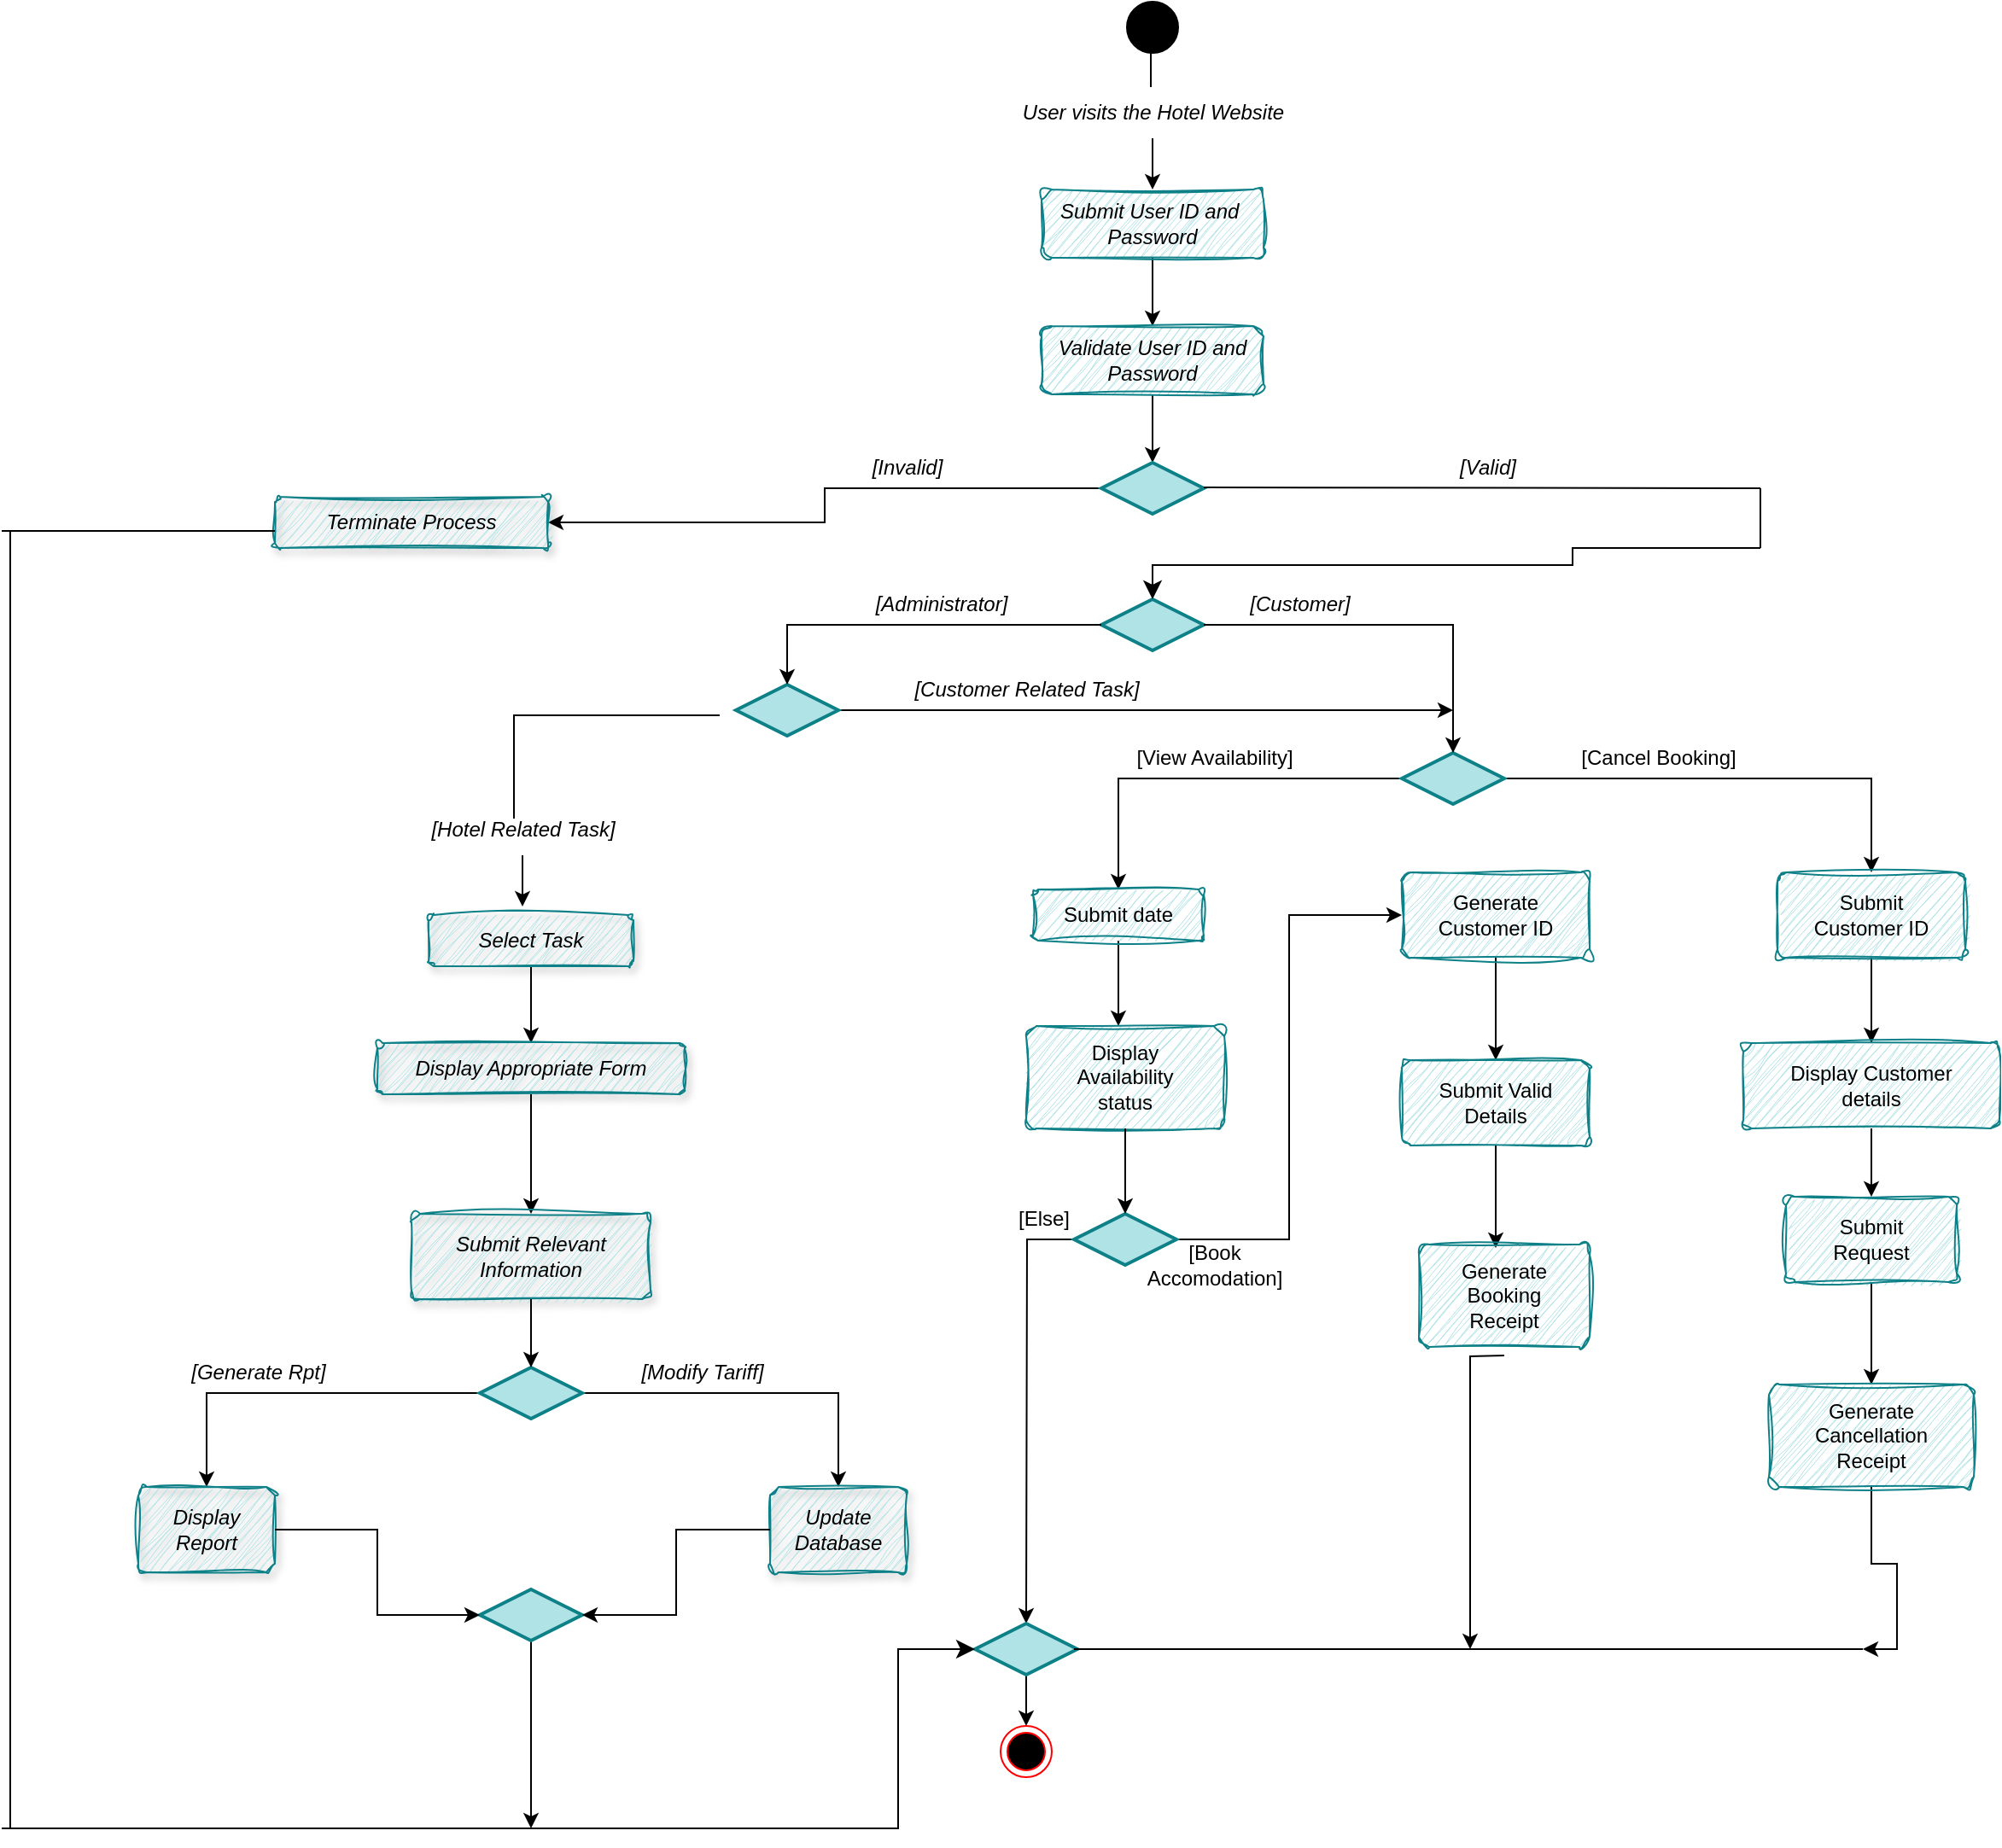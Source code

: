 <mxfile version="22.1.19" type="device">
  <diagram name="Page-1" id="UlVPT9qFUsme2XaE_61y">
    <mxGraphModel dx="1667" dy="446" grid="1" gridSize="10" guides="1" tooltips="1" connect="1" arrows="1" fold="1" page="1" pageScale="1" pageWidth="827" pageHeight="1169" math="0" shadow="0">
      <root>
        <mxCell id="0" />
        <mxCell id="1" parent="0" />
        <mxCell id="UsbeZPV4HFeAYJE8h_fC-1" value="" style="ellipse;whiteSpace=wrap;html=1;fillColor=#000000;" vertex="1" parent="1">
          <mxGeometry x="399" y="50" width="30" height="30" as="geometry" />
        </mxCell>
        <mxCell id="UsbeZPV4HFeAYJE8h_fC-4" value="" style="endArrow=none;html=1;rounded=0;edgeStyle=elbowEdgeStyle;elbow=vertical;" edge="1" parent="1">
          <mxGeometry relative="1" as="geometry">
            <mxPoint x="413" y="80" as="sourcePoint" />
            <mxPoint x="413" y="100" as="targetPoint" />
          </mxGeometry>
        </mxCell>
        <mxCell id="UsbeZPV4HFeAYJE8h_fC-10" style="edgeStyle=elbowEdgeStyle;rounded=0;orthogonalLoop=1;jettySize=auto;html=1;entryX=0.5;entryY=0;entryDx=0;entryDy=0;elbow=vertical;" edge="1" parent="1" source="UsbeZPV4HFeAYJE8h_fC-5" target="UsbeZPV4HFeAYJE8h_fC-6">
          <mxGeometry relative="1" as="geometry" />
        </mxCell>
        <mxCell id="UsbeZPV4HFeAYJE8h_fC-5" value="&lt;i&gt;User visits the Hotel Website&lt;/i&gt;" style="text;html=1;align=center;verticalAlign=middle;resizable=0;points=[];autosize=1;strokeColor=none;fillColor=none;" vertex="1" parent="1">
          <mxGeometry x="324" y="100" width="180" height="30" as="geometry" />
        </mxCell>
        <mxCell id="UsbeZPV4HFeAYJE8h_fC-12" style="edgeStyle=orthogonalEdgeStyle;rounded=0;orthogonalLoop=1;jettySize=auto;html=1;entryX=0.5;entryY=0;entryDx=0;entryDy=0;" edge="1" parent="1" source="UsbeZPV4HFeAYJE8h_fC-6" target="UsbeZPV4HFeAYJE8h_fC-11">
          <mxGeometry relative="1" as="geometry" />
        </mxCell>
        <mxCell id="UsbeZPV4HFeAYJE8h_fC-6" value="&lt;i&gt;Submit User ID and&amp;nbsp;&lt;br&gt;Password&lt;/i&gt;" style="whiteSpace=wrap;html=1;align=center;rounded=1;sketch=1;curveFitting=1;jiggle=2;fillColor=#b0e3e6;strokeColor=#0e8088;" vertex="1" parent="1">
          <mxGeometry x="349" y="160" width="130" height="40" as="geometry" />
        </mxCell>
        <mxCell id="UsbeZPV4HFeAYJE8h_fC-14" style="edgeStyle=orthogonalEdgeStyle;rounded=0;orthogonalLoop=1;jettySize=auto;html=1;entryX=0.5;entryY=0;entryDx=0;entryDy=0;entryPerimeter=0;" edge="1" parent="1" source="UsbeZPV4HFeAYJE8h_fC-11" target="UsbeZPV4HFeAYJE8h_fC-13">
          <mxGeometry relative="1" as="geometry">
            <mxPoint x="414" y="310" as="targetPoint" />
          </mxGeometry>
        </mxCell>
        <mxCell id="UsbeZPV4HFeAYJE8h_fC-11" value="&lt;i&gt;Validate User ID and&lt;br&gt;Password&lt;/i&gt;" style="whiteSpace=wrap;html=1;align=center;rounded=1;sketch=1;curveFitting=1;jiggle=2;fillColor=#b0e3e6;strokeColor=#0e8088;" vertex="1" parent="1">
          <mxGeometry x="349" y="240" width="130" height="40" as="geometry" />
        </mxCell>
        <mxCell id="UsbeZPV4HFeAYJE8h_fC-16" style="rounded=0;orthogonalLoop=1;jettySize=auto;html=1;elbow=vertical;edgeStyle=orthogonalEdgeStyle;" edge="1" parent="1" source="UsbeZPV4HFeAYJE8h_fC-13" target="UsbeZPV4HFeAYJE8h_fC-15">
          <mxGeometry relative="1" as="geometry" />
        </mxCell>
        <mxCell id="UsbeZPV4HFeAYJE8h_fC-13" value="" style="strokeWidth=2;html=1;shape=mxgraph.flowchart.decision;whiteSpace=wrap;fillColor=#b0e3e6;strokeColor=#0e8088;shadow=0;" vertex="1" parent="1">
          <mxGeometry x="384" y="320" width="60" height="30" as="geometry" />
        </mxCell>
        <mxCell id="UsbeZPV4HFeAYJE8h_fC-15" value="&lt;i&gt;Terminate Process&lt;/i&gt;" style="rounded=1;arcSize=10;whiteSpace=wrap;html=1;align=center;sketch=1;curveFitting=1;jiggle=2;shadow=1;fillColor=#b0e3e6;strokeColor=#0e8088;" vertex="1" parent="1">
          <mxGeometry x="-100" y="340" width="160" height="30" as="geometry" />
        </mxCell>
        <mxCell id="UsbeZPV4HFeAYJE8h_fC-17" value="" style="strokeWidth=2;html=1;shape=mxgraph.flowchart.decision;whiteSpace=wrap;fillColor=#b0e3e6;strokeColor=#0e8088;shadow=0;" vertex="1" parent="1">
          <mxGeometry x="384" y="400" width="60" height="30" as="geometry" />
        </mxCell>
        <mxCell id="UsbeZPV4HFeAYJE8h_fC-23" value="" style="endArrow=none;html=1;rounded=0;" edge="1" parent="1">
          <mxGeometry relative="1" as="geometry">
            <mxPoint x="444" y="334.5" as="sourcePoint" />
            <mxPoint x="770" y="335" as="targetPoint" />
          </mxGeometry>
        </mxCell>
        <mxCell id="UsbeZPV4HFeAYJE8h_fC-24" value="" style="endArrow=none;html=1;rounded=0;" edge="1" parent="1">
          <mxGeometry relative="1" as="geometry">
            <mxPoint x="770" y="335" as="sourcePoint" />
            <mxPoint x="770" y="370" as="targetPoint" />
          </mxGeometry>
        </mxCell>
        <mxCell id="UsbeZPV4HFeAYJE8h_fC-25" value="" style="endArrow=none;html=1;rounded=0;edgeStyle=elbowEdgeStyle;" edge="1" parent="1">
          <mxGeometry relative="1" as="geometry">
            <mxPoint x="550" y="380" as="sourcePoint" />
            <mxPoint x="770" y="370" as="targetPoint" />
          </mxGeometry>
        </mxCell>
        <mxCell id="UsbeZPV4HFeAYJE8h_fC-26" value="" style="edgeStyle=segmentEdgeStyle;endArrow=classic;html=1;curved=0;rounded=0;endSize=8;startSize=8;" edge="1" parent="1">
          <mxGeometry width="50" height="50" relative="1" as="geometry">
            <mxPoint x="550" y="380" as="sourcePoint" />
            <mxPoint x="414" y="400" as="targetPoint" />
          </mxGeometry>
        </mxCell>
        <mxCell id="UsbeZPV4HFeAYJE8h_fC-27" value="&lt;i&gt;[Valid]&lt;/i&gt;" style="text;html=1;align=center;verticalAlign=middle;resizable=0;points=[];autosize=1;strokeColor=none;fillColor=none;" vertex="1" parent="1">
          <mxGeometry x="580" y="308" width="60" height="30" as="geometry" />
        </mxCell>
        <mxCell id="UsbeZPV4HFeAYJE8h_fC-28" value="&lt;i&gt;[Invalid]&lt;/i&gt;" style="text;html=1;align=center;verticalAlign=middle;resizable=0;points=[];autosize=1;strokeColor=none;fillColor=none;" vertex="1" parent="1">
          <mxGeometry x="240" y="308" width="60" height="30" as="geometry" />
        </mxCell>
        <mxCell id="UsbeZPV4HFeAYJE8h_fC-35" style="edgeStyle=orthogonalEdgeStyle;rounded=0;orthogonalLoop=1;jettySize=auto;html=1;" edge="1" parent="1" source="UsbeZPV4HFeAYJE8h_fC-29">
          <mxGeometry relative="1" as="geometry">
            <mxPoint x="590" y="465" as="targetPoint" />
          </mxGeometry>
        </mxCell>
        <mxCell id="UsbeZPV4HFeAYJE8h_fC-29" value="" style="strokeWidth=2;html=1;shape=mxgraph.flowchart.decision;whiteSpace=wrap;fillColor=#b0e3e6;strokeColor=#0e8088;shadow=0;" vertex="1" parent="1">
          <mxGeometry x="170" y="450" width="60" height="30" as="geometry" />
        </mxCell>
        <mxCell id="UsbeZPV4HFeAYJE8h_fC-30" style="edgeStyle=orthogonalEdgeStyle;rounded=0;orthogonalLoop=1;jettySize=auto;html=1;entryX=0.5;entryY=0;entryDx=0;entryDy=0;entryPerimeter=0;" edge="1" parent="1" source="UsbeZPV4HFeAYJE8h_fC-17" target="UsbeZPV4HFeAYJE8h_fC-29">
          <mxGeometry relative="1" as="geometry" />
        </mxCell>
        <mxCell id="UsbeZPV4HFeAYJE8h_fC-31" value="&lt;i&gt;[Administrator]&lt;/i&gt;" style="text;html=1;align=center;verticalAlign=middle;resizable=0;points=[];autosize=1;strokeColor=none;fillColor=none;" vertex="1" parent="1">
          <mxGeometry x="240" y="388" width="100" height="30" as="geometry" />
        </mxCell>
        <mxCell id="UsbeZPV4HFeAYJE8h_fC-66" style="edgeStyle=orthogonalEdgeStyle;rounded=0;orthogonalLoop=1;jettySize=auto;html=1;entryX=0.5;entryY=0;entryDx=0;entryDy=0;" edge="1" parent="1" source="UsbeZPV4HFeAYJE8h_fC-32" target="UsbeZPV4HFeAYJE8h_fC-65">
          <mxGeometry relative="1" as="geometry" />
        </mxCell>
        <mxCell id="UsbeZPV4HFeAYJE8h_fC-69" style="edgeStyle=orthogonalEdgeStyle;rounded=0;orthogonalLoop=1;jettySize=auto;html=1;entryX=0.5;entryY=0;entryDx=0;entryDy=0;" edge="1" parent="1" source="UsbeZPV4HFeAYJE8h_fC-32" target="UsbeZPV4HFeAYJE8h_fC-68">
          <mxGeometry relative="1" as="geometry" />
        </mxCell>
        <mxCell id="UsbeZPV4HFeAYJE8h_fC-32" value="" style="strokeWidth=2;html=1;shape=mxgraph.flowchart.decision;whiteSpace=wrap;fillColor=#b0e3e6;strokeColor=#0e8088;shadow=0;" vertex="1" parent="1">
          <mxGeometry x="560" y="490" width="60" height="30" as="geometry" />
        </mxCell>
        <mxCell id="UsbeZPV4HFeAYJE8h_fC-33" style="edgeStyle=orthogonalEdgeStyle;rounded=0;orthogonalLoop=1;jettySize=auto;html=1;exitX=1;exitY=0.5;exitDx=0;exitDy=0;exitPerimeter=0;entryX=0.5;entryY=0;entryDx=0;entryDy=0;entryPerimeter=0;" edge="1" parent="1" source="UsbeZPV4HFeAYJE8h_fC-17" target="UsbeZPV4HFeAYJE8h_fC-32">
          <mxGeometry relative="1" as="geometry" />
        </mxCell>
        <mxCell id="UsbeZPV4HFeAYJE8h_fC-34" value="&lt;i&gt;[Customer]&lt;/i&gt;" style="text;html=1;align=center;verticalAlign=middle;resizable=0;points=[];autosize=1;strokeColor=none;fillColor=none;" vertex="1" parent="1">
          <mxGeometry x="460" y="388" width="80" height="30" as="geometry" />
        </mxCell>
        <mxCell id="UsbeZPV4HFeAYJE8h_fC-37" value="&lt;i&gt;[Customer Related Task]&lt;/i&gt;" style="text;html=1;align=center;verticalAlign=middle;resizable=0;points=[];autosize=1;strokeColor=none;fillColor=none;" vertex="1" parent="1">
          <mxGeometry x="260" y="438" width="160" height="30" as="geometry" />
        </mxCell>
        <mxCell id="UsbeZPV4HFeAYJE8h_fC-40" value="" style="shape=partialRectangle;whiteSpace=wrap;html=1;bottom=0;right=0;fillColor=none;" vertex="1" parent="1">
          <mxGeometry x="40" y="468" width="120" height="60" as="geometry" />
        </mxCell>
        <mxCell id="UsbeZPV4HFeAYJE8h_fC-43" style="edgeStyle=orthogonalEdgeStyle;rounded=0;orthogonalLoop=1;jettySize=auto;html=1;" edge="1" parent="1" source="UsbeZPV4HFeAYJE8h_fC-41">
          <mxGeometry relative="1" as="geometry">
            <mxPoint x="45" y="580" as="targetPoint" />
          </mxGeometry>
        </mxCell>
        <mxCell id="UsbeZPV4HFeAYJE8h_fC-41" value="&lt;i&gt;[Hotel Related Task]&lt;/i&gt;" style="text;html=1;align=center;verticalAlign=middle;resizable=0;points=[];autosize=1;strokeColor=none;fillColor=none;" vertex="1" parent="1">
          <mxGeometry x="-20" y="520" width="130" height="30" as="geometry" />
        </mxCell>
        <mxCell id="UsbeZPV4HFeAYJE8h_fC-49" style="edgeStyle=orthogonalEdgeStyle;rounded=0;orthogonalLoop=1;jettySize=auto;html=1;entryX=0.5;entryY=0;entryDx=0;entryDy=0;" edge="1" parent="1" source="UsbeZPV4HFeAYJE8h_fC-44" target="UsbeZPV4HFeAYJE8h_fC-46">
          <mxGeometry relative="1" as="geometry" />
        </mxCell>
        <mxCell id="UsbeZPV4HFeAYJE8h_fC-44" value="&lt;i&gt;Select Task&lt;/i&gt;" style="rounded=1;arcSize=10;whiteSpace=wrap;html=1;align=center;sketch=1;curveFitting=1;jiggle=2;shadow=1;fillColor=#b0e3e6;strokeColor=#0e8088;" vertex="1" parent="1">
          <mxGeometry x="-10" y="585" width="120" height="30" as="geometry" />
        </mxCell>
        <mxCell id="UsbeZPV4HFeAYJE8h_fC-51" style="edgeStyle=orthogonalEdgeStyle;rounded=0;orthogonalLoop=1;jettySize=auto;html=1;entryX=0.5;entryY=0;entryDx=0;entryDy=0;" edge="1" parent="1" source="UsbeZPV4HFeAYJE8h_fC-46" target="UsbeZPV4HFeAYJE8h_fC-50">
          <mxGeometry relative="1" as="geometry" />
        </mxCell>
        <mxCell id="UsbeZPV4HFeAYJE8h_fC-46" value="&lt;i&gt;Display Appropriate Form&lt;/i&gt;" style="rounded=1;arcSize=10;whiteSpace=wrap;html=1;align=center;sketch=1;curveFitting=1;jiggle=2;shadow=1;fillColor=#b0e3e6;strokeColor=#0e8088;" vertex="1" parent="1">
          <mxGeometry x="-40" y="660" width="180" height="30" as="geometry" />
        </mxCell>
        <mxCell id="UsbeZPV4HFeAYJE8h_fC-50" value="&lt;i&gt;Submit Relevant&lt;br&gt;Information&lt;/i&gt;" style="rounded=1;arcSize=10;whiteSpace=wrap;html=1;align=center;sketch=1;curveFitting=1;jiggle=2;shadow=1;fillColor=#b0e3e6;strokeColor=#0e8088;" vertex="1" parent="1">
          <mxGeometry x="-20" y="760" width="140" height="50" as="geometry" />
        </mxCell>
        <mxCell id="UsbeZPV4HFeAYJE8h_fC-55" style="edgeStyle=orthogonalEdgeStyle;rounded=0;orthogonalLoop=1;jettySize=auto;html=1;entryX=0.5;entryY=0;entryDx=0;entryDy=0;" edge="1" parent="1" source="UsbeZPV4HFeAYJE8h_fC-52" target="UsbeZPV4HFeAYJE8h_fC-54">
          <mxGeometry relative="1" as="geometry" />
        </mxCell>
        <mxCell id="UsbeZPV4HFeAYJE8h_fC-58" style="edgeStyle=orthogonalEdgeStyle;rounded=0;orthogonalLoop=1;jettySize=auto;html=1;entryX=0.5;entryY=0;entryDx=0;entryDy=0;" edge="1" parent="1" source="UsbeZPV4HFeAYJE8h_fC-52" target="UsbeZPV4HFeAYJE8h_fC-57">
          <mxGeometry relative="1" as="geometry" />
        </mxCell>
        <mxCell id="UsbeZPV4HFeAYJE8h_fC-52" value="" style="strokeWidth=2;html=1;shape=mxgraph.flowchart.decision;whiteSpace=wrap;fillColor=#b0e3e6;strokeColor=#0e8088;shadow=0;" vertex="1" parent="1">
          <mxGeometry x="20" y="850" width="60" height="30" as="geometry" />
        </mxCell>
        <mxCell id="UsbeZPV4HFeAYJE8h_fC-53" style="edgeStyle=orthogonalEdgeStyle;rounded=0;orthogonalLoop=1;jettySize=auto;html=1;entryX=0.5;entryY=0;entryDx=0;entryDy=0;entryPerimeter=0;" edge="1" parent="1" source="UsbeZPV4HFeAYJE8h_fC-50" target="UsbeZPV4HFeAYJE8h_fC-52">
          <mxGeometry relative="1" as="geometry" />
        </mxCell>
        <mxCell id="UsbeZPV4HFeAYJE8h_fC-54" value="&lt;i&gt;Display&lt;br&gt;Report&lt;/i&gt;" style="rounded=1;arcSize=10;whiteSpace=wrap;html=1;align=center;sketch=1;curveFitting=1;jiggle=2;shadow=1;fillColor=#b0e3e6;strokeColor=#0e8088;" vertex="1" parent="1">
          <mxGeometry x="-180" y="920" width="80" height="50" as="geometry" />
        </mxCell>
        <mxCell id="UsbeZPV4HFeAYJE8h_fC-56" value="&lt;i&gt;[Generate Rpt]&lt;/i&gt;" style="text;html=1;align=center;verticalAlign=middle;resizable=0;points=[];autosize=1;strokeColor=none;fillColor=none;" vertex="1" parent="1">
          <mxGeometry x="-160" y="838" width="100" height="30" as="geometry" />
        </mxCell>
        <mxCell id="UsbeZPV4HFeAYJE8h_fC-57" value="&lt;i&gt;Update&lt;br&gt;Database&lt;br&gt;&lt;/i&gt;" style="rounded=1;arcSize=10;whiteSpace=wrap;html=1;align=center;sketch=1;curveFitting=1;jiggle=2;shadow=1;fillColor=#b0e3e6;strokeColor=#0e8088;" vertex="1" parent="1">
          <mxGeometry x="190" y="920" width="80" height="50" as="geometry" />
        </mxCell>
        <mxCell id="UsbeZPV4HFeAYJE8h_fC-60" value="&lt;i&gt;[Modify Tariff]&lt;/i&gt;" style="text;html=1;align=center;verticalAlign=middle;resizable=0;points=[];autosize=1;strokeColor=none;fillColor=none;" vertex="1" parent="1">
          <mxGeometry x="100" y="838" width="100" height="30" as="geometry" />
        </mxCell>
        <mxCell id="UsbeZPV4HFeAYJE8h_fC-64" style="edgeStyle=orthogonalEdgeStyle;rounded=0;orthogonalLoop=1;jettySize=auto;html=1;" edge="1" parent="1" source="UsbeZPV4HFeAYJE8h_fC-61">
          <mxGeometry relative="1" as="geometry">
            <mxPoint x="50" y="1120" as="targetPoint" />
          </mxGeometry>
        </mxCell>
        <mxCell id="UsbeZPV4HFeAYJE8h_fC-61" value="" style="strokeWidth=2;html=1;shape=mxgraph.flowchart.decision;whiteSpace=wrap;fillColor=#b0e3e6;strokeColor=#0e8088;shadow=0;" vertex="1" parent="1">
          <mxGeometry x="20" y="980" width="60" height="30" as="geometry" />
        </mxCell>
        <mxCell id="UsbeZPV4HFeAYJE8h_fC-62" style="edgeStyle=orthogonalEdgeStyle;rounded=0;orthogonalLoop=1;jettySize=auto;html=1;entryX=0;entryY=0.5;entryDx=0;entryDy=0;entryPerimeter=0;" edge="1" parent="1" source="UsbeZPV4HFeAYJE8h_fC-54" target="UsbeZPV4HFeAYJE8h_fC-61">
          <mxGeometry relative="1" as="geometry" />
        </mxCell>
        <mxCell id="UsbeZPV4HFeAYJE8h_fC-63" style="edgeStyle=orthogonalEdgeStyle;rounded=0;orthogonalLoop=1;jettySize=auto;html=1;entryX=1;entryY=0.5;entryDx=0;entryDy=0;entryPerimeter=0;" edge="1" parent="1" source="UsbeZPV4HFeAYJE8h_fC-57" target="UsbeZPV4HFeAYJE8h_fC-61">
          <mxGeometry relative="1" as="geometry" />
        </mxCell>
        <mxCell id="UsbeZPV4HFeAYJE8h_fC-72" style="edgeStyle=orthogonalEdgeStyle;rounded=0;orthogonalLoop=1;jettySize=auto;html=1;" edge="1" parent="1" source="UsbeZPV4HFeAYJE8h_fC-65">
          <mxGeometry relative="1" as="geometry">
            <mxPoint x="394" y="650" as="targetPoint" />
          </mxGeometry>
        </mxCell>
        <mxCell id="UsbeZPV4HFeAYJE8h_fC-65" value="Submit date" style="rounded=1;arcSize=10;whiteSpace=wrap;html=1;align=center;sketch=1;curveFitting=1;jiggle=2;shadow=0;fillColor=#b0e3e6;strokeColor=#0e8088;" vertex="1" parent="1">
          <mxGeometry x="344" y="570" width="100" height="30" as="geometry" />
        </mxCell>
        <mxCell id="UsbeZPV4HFeAYJE8h_fC-67" value="[View Availability]" style="text;html=1;align=center;verticalAlign=middle;resizable=0;points=[];autosize=1;strokeColor=none;fillColor=none;" vertex="1" parent="1">
          <mxGeometry x="390" y="478" width="120" height="30" as="geometry" />
        </mxCell>
        <mxCell id="UsbeZPV4HFeAYJE8h_fC-86" style="edgeStyle=orthogonalEdgeStyle;rounded=0;orthogonalLoop=1;jettySize=auto;html=1;entryX=0.5;entryY=0;entryDx=0;entryDy=0;" edge="1" parent="1" source="UsbeZPV4HFeAYJE8h_fC-68" target="UsbeZPV4HFeAYJE8h_fC-85">
          <mxGeometry relative="1" as="geometry" />
        </mxCell>
        <mxCell id="UsbeZPV4HFeAYJE8h_fC-68" value="Submit&lt;br&gt;Customer ID" style="rounded=1;arcSize=10;whiteSpace=wrap;html=1;align=center;sketch=1;curveFitting=1;jiggle=2;shadow=0;fillColor=#b0e3e6;strokeColor=#0e8088;" vertex="1" parent="1">
          <mxGeometry x="780" y="560" width="110" height="50" as="geometry" />
        </mxCell>
        <mxCell id="UsbeZPV4HFeAYJE8h_fC-70" value="[Cancel Booking]" style="text;html=1;align=center;verticalAlign=middle;resizable=0;points=[];autosize=1;strokeColor=none;fillColor=none;" vertex="1" parent="1">
          <mxGeometry x="655" y="478" width="110" height="30" as="geometry" />
        </mxCell>
        <mxCell id="UsbeZPV4HFeAYJE8h_fC-71" value="Display&lt;br&gt;Availability&lt;br&gt;status" style="rounded=1;arcSize=10;whiteSpace=wrap;html=1;align=center;sketch=1;curveFitting=1;jiggle=2;shadow=0;fillColor=#b0e3e6;strokeColor=#0e8088;" vertex="1" parent="1">
          <mxGeometry x="340" y="650" width="116" height="60" as="geometry" />
        </mxCell>
        <mxCell id="UsbeZPV4HFeAYJE8h_fC-76" style="edgeStyle=orthogonalEdgeStyle;rounded=0;orthogonalLoop=1;jettySize=auto;html=1;" edge="1" parent="1" source="UsbeZPV4HFeAYJE8h_fC-73">
          <mxGeometry relative="1" as="geometry">
            <mxPoint x="340" y="1000" as="targetPoint" />
          </mxGeometry>
        </mxCell>
        <mxCell id="UsbeZPV4HFeAYJE8h_fC-92" style="edgeStyle=orthogonalEdgeStyle;rounded=0;orthogonalLoop=1;jettySize=auto;html=1;entryX=0;entryY=0.5;entryDx=0;entryDy=0;" edge="1" parent="1" source="UsbeZPV4HFeAYJE8h_fC-73" target="UsbeZPV4HFeAYJE8h_fC-80">
          <mxGeometry relative="1" as="geometry" />
        </mxCell>
        <mxCell id="UsbeZPV4HFeAYJE8h_fC-73" value="" style="strokeWidth=2;html=1;shape=mxgraph.flowchart.decision;whiteSpace=wrap;fillColor=#b0e3e6;strokeColor=#0e8088;shadow=0;" vertex="1" parent="1">
          <mxGeometry x="368" y="760" width="60" height="30" as="geometry" />
        </mxCell>
        <mxCell id="UsbeZPV4HFeAYJE8h_fC-74" style="edgeStyle=orthogonalEdgeStyle;rounded=0;orthogonalLoop=1;jettySize=auto;html=1;entryX=0.5;entryY=0;entryDx=0;entryDy=0;entryPerimeter=0;" edge="1" parent="1" source="UsbeZPV4HFeAYJE8h_fC-71" target="UsbeZPV4HFeAYJE8h_fC-73">
          <mxGeometry relative="1" as="geometry" />
        </mxCell>
        <mxCell id="UsbeZPV4HFeAYJE8h_fC-78" style="edgeStyle=orthogonalEdgeStyle;rounded=0;orthogonalLoop=1;jettySize=auto;html=1;" edge="1" parent="1" source="UsbeZPV4HFeAYJE8h_fC-75">
          <mxGeometry relative="1" as="geometry">
            <mxPoint x="340" y="1060" as="targetPoint" />
          </mxGeometry>
        </mxCell>
        <mxCell id="UsbeZPV4HFeAYJE8h_fC-75" value="" style="strokeWidth=2;html=1;shape=mxgraph.flowchart.decision;whiteSpace=wrap;fillColor=#b0e3e6;strokeColor=#0e8088;shadow=0;" vertex="1" parent="1">
          <mxGeometry x="310" y="1000" width="60" height="30" as="geometry" />
        </mxCell>
        <mxCell id="UsbeZPV4HFeAYJE8h_fC-77" value="[Else]" style="text;html=1;align=center;verticalAlign=middle;resizable=0;points=[];autosize=1;strokeColor=none;fillColor=none;" vertex="1" parent="1">
          <mxGeometry x="325" y="748" width="50" height="30" as="geometry" />
        </mxCell>
        <mxCell id="UsbeZPV4HFeAYJE8h_fC-79" value="" style="ellipse;html=1;shape=endState;fillColor=#000000;strokeColor=#ff0000;" vertex="1" parent="1">
          <mxGeometry x="325" y="1060" width="30" height="30" as="geometry" />
        </mxCell>
        <mxCell id="UsbeZPV4HFeAYJE8h_fC-82" style="edgeStyle=orthogonalEdgeStyle;rounded=0;orthogonalLoop=1;jettySize=auto;html=1;" edge="1" parent="1" source="UsbeZPV4HFeAYJE8h_fC-80" target="UsbeZPV4HFeAYJE8h_fC-81">
          <mxGeometry relative="1" as="geometry" />
        </mxCell>
        <mxCell id="UsbeZPV4HFeAYJE8h_fC-80" value="Generate&lt;br&gt;Customer ID" style="rounded=1;arcSize=10;whiteSpace=wrap;html=1;align=center;sketch=1;curveFitting=1;jiggle=2;shadow=0;fillColor=#b0e3e6;strokeColor=#0e8088;" vertex="1" parent="1">
          <mxGeometry x="560" y="560" width="110" height="50" as="geometry" />
        </mxCell>
        <mxCell id="UsbeZPV4HFeAYJE8h_fC-84" style="edgeStyle=orthogonalEdgeStyle;rounded=0;orthogonalLoop=1;jettySize=auto;html=1;" edge="1" parent="1" source="UsbeZPV4HFeAYJE8h_fC-81">
          <mxGeometry relative="1" as="geometry">
            <mxPoint x="615" y="780" as="targetPoint" />
          </mxGeometry>
        </mxCell>
        <mxCell id="UsbeZPV4HFeAYJE8h_fC-81" value="Submit Valid&lt;br&gt;Details" style="rounded=1;arcSize=10;whiteSpace=wrap;html=1;align=center;sketch=1;curveFitting=1;jiggle=2;shadow=0;fillColor=#b0e3e6;strokeColor=#0e8088;" vertex="1" parent="1">
          <mxGeometry x="560" y="670" width="110" height="50" as="geometry" />
        </mxCell>
        <mxCell id="UsbeZPV4HFeAYJE8h_fC-99" style="edgeStyle=orthogonalEdgeStyle;rounded=0;orthogonalLoop=1;jettySize=auto;html=1;" edge="1" parent="1">
          <mxGeometry relative="1" as="geometry">
            <mxPoint x="600" y="1015" as="targetPoint" />
            <mxPoint x="620" y="843" as="sourcePoint" />
          </mxGeometry>
        </mxCell>
        <mxCell id="UsbeZPV4HFeAYJE8h_fC-83" value="Generate&lt;br&gt;Booking&lt;br&gt;Receipt" style="rounded=1;arcSize=10;whiteSpace=wrap;html=1;align=center;sketch=1;curveFitting=1;jiggle=2;shadow=0;fillColor=#b0e3e6;strokeColor=#0e8088;" vertex="1" parent="1">
          <mxGeometry x="570" y="778" width="100" height="60" as="geometry" />
        </mxCell>
        <mxCell id="UsbeZPV4HFeAYJE8h_fC-89" style="edgeStyle=orthogonalEdgeStyle;rounded=0;orthogonalLoop=1;jettySize=auto;html=1;entryX=0.5;entryY=0;entryDx=0;entryDy=0;" edge="1" parent="1" source="UsbeZPV4HFeAYJE8h_fC-85" target="UsbeZPV4HFeAYJE8h_fC-87">
          <mxGeometry relative="1" as="geometry" />
        </mxCell>
        <mxCell id="UsbeZPV4HFeAYJE8h_fC-85" value="Display Customer&lt;br&gt;details" style="rounded=1;arcSize=10;whiteSpace=wrap;html=1;align=center;sketch=1;curveFitting=1;jiggle=2;shadow=0;fillColor=#b0e3e6;strokeColor=#0e8088;" vertex="1" parent="1">
          <mxGeometry x="760" y="660" width="150" height="50" as="geometry" />
        </mxCell>
        <mxCell id="UsbeZPV4HFeAYJE8h_fC-91" style="edgeStyle=orthogonalEdgeStyle;rounded=0;orthogonalLoop=1;jettySize=auto;html=1;" edge="1" parent="1" source="UsbeZPV4HFeAYJE8h_fC-87" target="UsbeZPV4HFeAYJE8h_fC-90">
          <mxGeometry relative="1" as="geometry" />
        </mxCell>
        <mxCell id="UsbeZPV4HFeAYJE8h_fC-87" value="Submit&lt;br&gt;Request" style="rounded=1;arcSize=10;whiteSpace=wrap;html=1;align=center;sketch=1;curveFitting=1;jiggle=2;shadow=0;fillColor=#b0e3e6;strokeColor=#0e8088;" vertex="1" parent="1">
          <mxGeometry x="785" y="750" width="100" height="50" as="geometry" />
        </mxCell>
        <mxCell id="UsbeZPV4HFeAYJE8h_fC-97" style="edgeStyle=orthogonalEdgeStyle;rounded=0;orthogonalLoop=1;jettySize=auto;html=1;" edge="1" parent="1" source="UsbeZPV4HFeAYJE8h_fC-90" target="UsbeZPV4HFeAYJE8h_fC-95">
          <mxGeometry relative="1" as="geometry">
            <mxPoint x="835" y="1000" as="targetPoint" />
          </mxGeometry>
        </mxCell>
        <mxCell id="UsbeZPV4HFeAYJE8h_fC-90" value="Generate&lt;br&gt;Cancellation&lt;br&gt;Receipt" style="rounded=1;arcSize=10;whiteSpace=wrap;html=1;align=center;sketch=1;curveFitting=1;jiggle=2;shadow=0;fillColor=#b0e3e6;strokeColor=#0e8088;" vertex="1" parent="1">
          <mxGeometry x="775" y="860" width="120" height="60" as="geometry" />
        </mxCell>
        <mxCell id="UsbeZPV4HFeAYJE8h_fC-93" value="&lt;br&gt;[Book&lt;br&gt;Accomodation]" style="text;html=1;align=center;verticalAlign=middle;resizable=0;points=[];autosize=1;strokeColor=none;fillColor=none;" vertex="1" parent="1">
          <mxGeometry x="400" y="753" width="100" height="60" as="geometry" />
        </mxCell>
        <mxCell id="UsbeZPV4HFeAYJE8h_fC-95" value="" style="line;strokeWidth=1;rotatable=0;dashed=0;labelPosition=right;align=left;verticalAlign=middle;spacingTop=0;spacingLeft=6;points=[];portConstraint=eastwest;" vertex="1" parent="1">
          <mxGeometry x="368" y="1010" width="462" height="10" as="geometry" />
        </mxCell>
        <mxCell id="UsbeZPV4HFeAYJE8h_fC-101" value="" style="endArrow=none;html=1;rounded=0;" edge="1" parent="1">
          <mxGeometry relative="1" as="geometry">
            <mxPoint x="-260" y="360" as="sourcePoint" />
            <mxPoint x="-100" y="360" as="targetPoint" />
          </mxGeometry>
        </mxCell>
        <mxCell id="UsbeZPV4HFeAYJE8h_fC-102" value="" style="endArrow=none;html=1;rounded=0;edgeStyle=elbowEdgeStyle;" edge="1" parent="1">
          <mxGeometry relative="1" as="geometry">
            <mxPoint x="-260" y="360" as="sourcePoint" />
            <mxPoint x="-250" y="1120" as="targetPoint" />
          </mxGeometry>
        </mxCell>
        <mxCell id="UsbeZPV4HFeAYJE8h_fC-103" value="" style="endArrow=none;html=1;rounded=0;" edge="1" parent="1">
          <mxGeometry relative="1" as="geometry">
            <mxPoint x="-260" y="1120" as="sourcePoint" />
            <mxPoint x="260" y="1120" as="targetPoint" />
          </mxGeometry>
        </mxCell>
        <mxCell id="UsbeZPV4HFeAYJE8h_fC-104" value="" style="edgeStyle=elbowEdgeStyle;elbow=horizontal;endArrow=classic;html=1;curved=0;rounded=0;endSize=8;startSize=8;entryX=0;entryY=0.5;entryDx=0;entryDy=0;entryPerimeter=0;" edge="1" parent="1" target="UsbeZPV4HFeAYJE8h_fC-75">
          <mxGeometry width="50" height="50" relative="1" as="geometry">
            <mxPoint x="220" y="1120" as="sourcePoint" />
            <mxPoint x="270" y="1070" as="targetPoint" />
          </mxGeometry>
        </mxCell>
      </root>
    </mxGraphModel>
  </diagram>
</mxfile>
